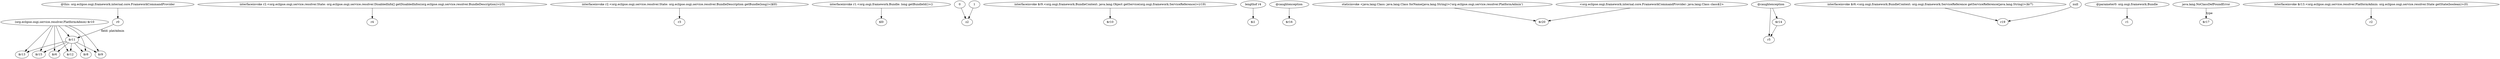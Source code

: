 digraph g {
0[label="r0"]
1[label="$r11"]
0->1[label="field: platAdmin"]
2[label="$r6"]
1->2[label=""]
3[label="interfaceinvoke r2.<org.eclipse.osgi.service.resolver.State: org.eclipse.osgi.service.resolver.DisabledInfo[] getDisabledInfos(org.eclipse.osgi.service.resolver.BundleDescription)>(r3)"]
4[label="r4"]
3->4[label=""]
5[label="(org.eclipse.osgi.service.resolver.PlatformAdmin) $r10"]
6[label="$r15"]
5->6[label=""]
7[label="@this: org.eclipse.osgi.framework.internal.core.FrameworkCommandProvider"]
7->0[label=""]
8[label="interfaceinvoke r2.<org.eclipse.osgi.service.resolver.State: org.eclipse.osgi.service.resolver.BundleDescription getBundle(long)>($l0)"]
9[label="r3"]
8->9[label=""]
10[label="interfaceinvoke r1.<org.osgi.framework.Bundle: long getBundleId()>()"]
11[label="$l0"]
10->11[label=""]
12[label="0"]
13[label="z2"]
12->13[label=""]
14[label="1"]
14->13[label=""]
15[label="$r9"]
1->15[label=""]
16[label="$r12"]
5->16[label=""]
1->16[label=""]
17[label="$r13"]
1->17[label=""]
18[label="interfaceinvoke $r9.<org.osgi.framework.BundleContext: java.lang.Object getService(org.osgi.framework.ServiceReference)>(r19)"]
19[label="$r10"]
18->19[label=""]
20[label="lengthof r4"]
21[label="$i1"]
20->21[label=""]
22[label="@caughtexception"]
23[label="$r16"]
22->23[label=""]
24[label="staticinvoke <java.lang.Class: java.lang.Class forName(java.lang.String)>('org.eclipse.osgi.service.resolver.PlatformAdmin')"]
25[label="$r20"]
24->25[label=""]
26[label="@caughtexception"]
27[label="r5"]
26->27[label=""]
28[label="interfaceinvoke $r6.<org.osgi.framework.BundleContext: org.osgi.framework.ServiceReference getServiceReference(java.lang.String)>($r7)"]
29[label="r19"]
28->29[label=""]
5->2[label=""]
30[label="@parameter0: org.osgi.framework.Bundle"]
31[label="r1"]
30->31[label=""]
32[label="$r8"]
5->32[label=""]
5->17[label=""]
33[label="java.lang.NoClassDefFoundError"]
34[label="$r17"]
33->34[label="type"]
1->6[label=""]
35[label="null"]
35->29[label=""]
5->1[label=""]
36[label="$r14"]
36->27[label=""]
5->15[label=""]
37[label="<org.eclipse.osgi.framework.internal.core.FrameworkCommandProvider: java.lang.Class class$2>"]
37->25[label=""]
26->36[label=""]
1->32[label=""]
38[label="interfaceinvoke $r13.<org.eclipse.osgi.service.resolver.PlatformAdmin: org.eclipse.osgi.service.resolver.State getState(boolean)>(0)"]
39[label="r2"]
38->39[label=""]
}